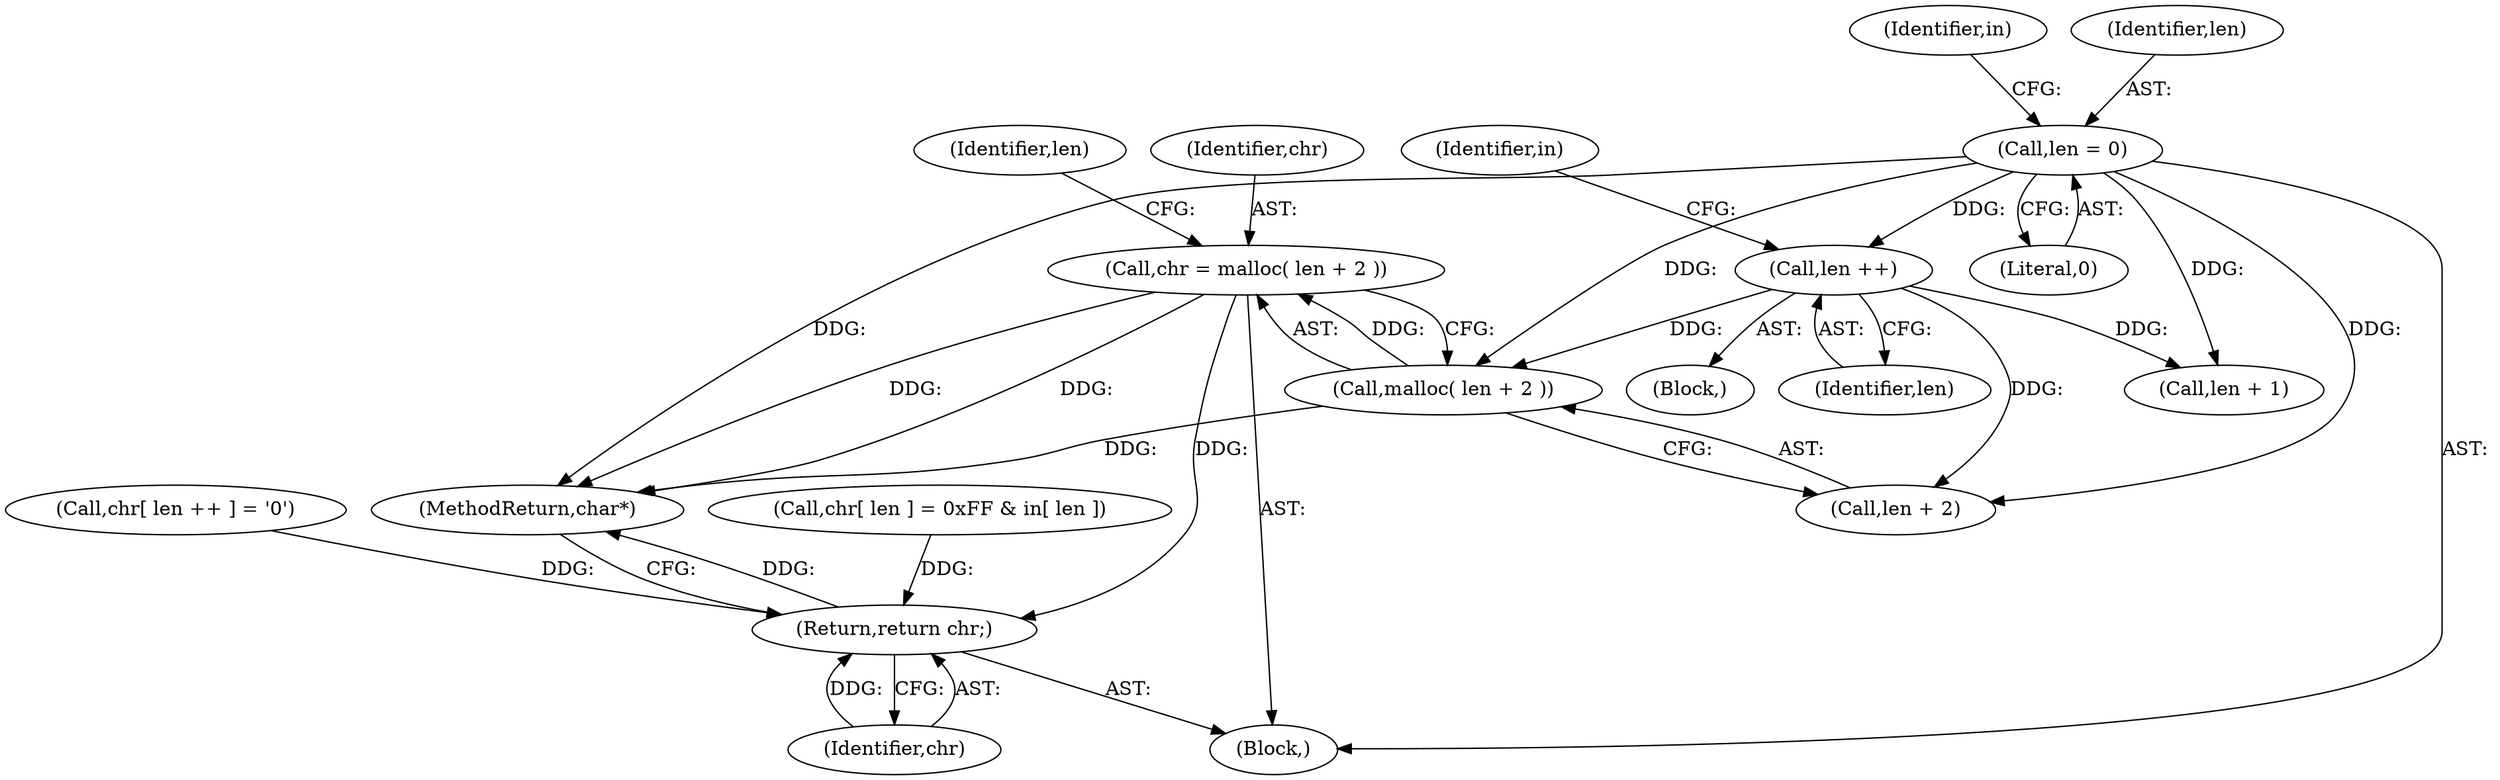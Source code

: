 digraph "0_unixODBC_45ef78e037f578b15fc58938a3a3251655e71d6f#diff-d52750c7ba4e594410438569d8e2963aL24_2@API" {
"1000131" [label="(Call,chr = malloc( len + 2 ))"];
"1000133" [label="(Call,malloc( len + 2 ))"];
"1000129" [label="(Call,len ++)"];
"1000105" [label="(Call,len = 0)"];
"1000178" [label="(Return,return chr;)"];
"1000133" [label="(Call,malloc( len + 2 ))"];
"1000172" [label="(Call,chr[ len ++ ] = '\0')"];
"1000105" [label="(Call,len = 0)"];
"1000179" [label="(Identifier,chr)"];
"1000180" [label="(MethodReturn,char*)"];
"1000178" [label="(Return,return chr;)"];
"1000131" [label="(Call,chr = malloc( len + 2 ))"];
"1000124" [label="(Call,len + 1)"];
"1000110" [label="(Identifier,in)"];
"1000132" [label="(Identifier,chr)"];
"1000118" [label="(Identifier,in)"];
"1000129" [label="(Call,len ++)"];
"1000107" [label="(Literal,0)"];
"1000134" [label="(Call,len + 2)"];
"1000102" [label="(Block,)"];
"1000106" [label="(Identifier,len)"];
"1000128" [label="(Block,)"];
"1000138" [label="(Identifier,len)"];
"1000130" [label="(Identifier,len)"];
"1000155" [label="(Call,chr[ len ] = 0xFF & in[ len ])"];
"1000131" -> "1000102"  [label="AST: "];
"1000131" -> "1000133"  [label="CFG: "];
"1000132" -> "1000131"  [label="AST: "];
"1000133" -> "1000131"  [label="AST: "];
"1000138" -> "1000131"  [label="CFG: "];
"1000131" -> "1000180"  [label="DDG: "];
"1000131" -> "1000180"  [label="DDG: "];
"1000133" -> "1000131"  [label="DDG: "];
"1000131" -> "1000178"  [label="DDG: "];
"1000133" -> "1000134"  [label="CFG: "];
"1000134" -> "1000133"  [label="AST: "];
"1000133" -> "1000180"  [label="DDG: "];
"1000129" -> "1000133"  [label="DDG: "];
"1000105" -> "1000133"  [label="DDG: "];
"1000129" -> "1000128"  [label="AST: "];
"1000129" -> "1000130"  [label="CFG: "];
"1000130" -> "1000129"  [label="AST: "];
"1000118" -> "1000129"  [label="CFG: "];
"1000129" -> "1000124"  [label="DDG: "];
"1000105" -> "1000129"  [label="DDG: "];
"1000129" -> "1000134"  [label="DDG: "];
"1000105" -> "1000102"  [label="AST: "];
"1000105" -> "1000107"  [label="CFG: "];
"1000106" -> "1000105"  [label="AST: "];
"1000107" -> "1000105"  [label="AST: "];
"1000110" -> "1000105"  [label="CFG: "];
"1000105" -> "1000180"  [label="DDG: "];
"1000105" -> "1000124"  [label="DDG: "];
"1000105" -> "1000134"  [label="DDG: "];
"1000178" -> "1000102"  [label="AST: "];
"1000178" -> "1000179"  [label="CFG: "];
"1000179" -> "1000178"  [label="AST: "];
"1000180" -> "1000178"  [label="CFG: "];
"1000178" -> "1000180"  [label="DDG: "];
"1000179" -> "1000178"  [label="DDG: "];
"1000172" -> "1000178"  [label="DDG: "];
"1000155" -> "1000178"  [label="DDG: "];
}
